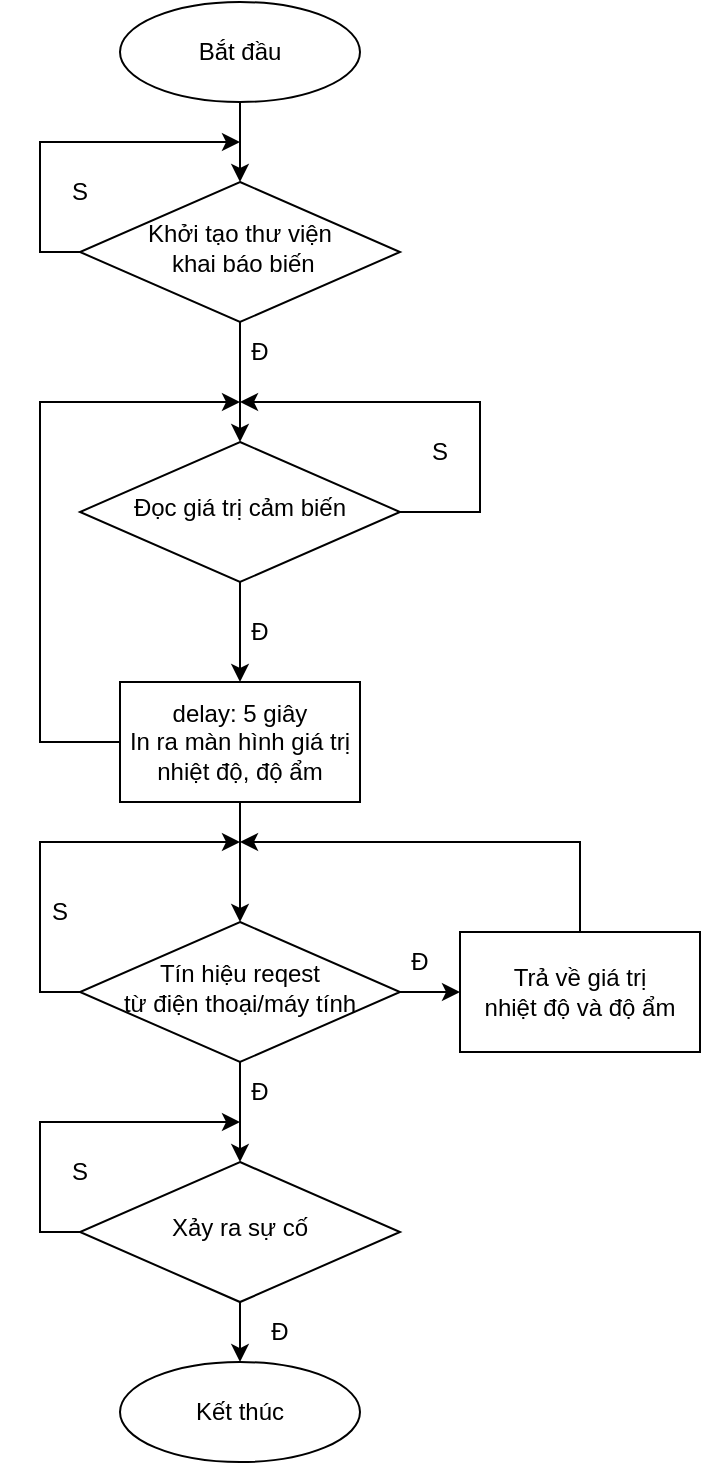 <mxfile version="18.0.6" type="device"><diagram id="C5RBs43oDa-KdzZeNtuy" name="Page-1"><mxGraphModel dx="1185" dy="729" grid="1" gridSize="10" guides="1" tooltips="1" connect="1" arrows="1" fold="1" page="1" pageScale="1" pageWidth="827" pageHeight="1169" math="0" shadow="0"><root><mxCell id="WIyWlLk6GJQsqaUBKTNV-0"/><mxCell id="WIyWlLk6GJQsqaUBKTNV-1" parent="WIyWlLk6GJQsqaUBKTNV-0"/><mxCell id="bCTXVSM9V1pyB4VN1ICk-1" style="edgeStyle=orthogonalEdgeStyle;rounded=0;orthogonalLoop=1;jettySize=auto;html=1;" edge="1" parent="WIyWlLk6GJQsqaUBKTNV-1" source="WIyWlLk6GJQsqaUBKTNV-6"><mxGeometry relative="1" as="geometry"><mxPoint x="220" y="140" as="targetPoint"/><Array as="points"><mxPoint x="120" y="195"/><mxPoint x="120" y="140"/></Array></mxGeometry></mxCell><mxCell id="bCTXVSM9V1pyB4VN1ICk-3" style="edgeStyle=orthogonalEdgeStyle;rounded=0;orthogonalLoop=1;jettySize=auto;html=1;entryX=0.5;entryY=0;entryDx=0;entryDy=0;" edge="1" parent="WIyWlLk6GJQsqaUBKTNV-1" source="WIyWlLk6GJQsqaUBKTNV-6" target="bCTXVSM9V1pyB4VN1ICk-4"><mxGeometry relative="1" as="geometry"><mxPoint x="220" y="250" as="targetPoint"/></mxGeometry></mxCell><mxCell id="WIyWlLk6GJQsqaUBKTNV-6" value="Khởi tạo thư viện&lt;br&gt;&amp;nbsp;khai báo biến" style="rhombus;whiteSpace=wrap;html=1;shadow=0;fontFamily=Helvetica;fontSize=12;align=center;strokeWidth=1;spacing=6;spacingTop=-4;" parent="WIyWlLk6GJQsqaUBKTNV-1" vertex="1"><mxGeometry x="140" y="160" width="160" height="70" as="geometry"/></mxCell><mxCell id="bCTXVSM9V1pyB4VN1ICk-14" style="edgeStyle=orthogonalEdgeStyle;rounded=0;orthogonalLoop=1;jettySize=auto;html=1;entryX=0;entryY=0.5;entryDx=0;entryDy=0;" edge="1" parent="WIyWlLk6GJQsqaUBKTNV-1" source="WIyWlLk6GJQsqaUBKTNV-10" target="dBS1-IxDZQMd6eFrZW__-0"><mxGeometry relative="1" as="geometry"/></mxCell><mxCell id="bCTXVSM9V1pyB4VN1ICk-17" style="edgeStyle=orthogonalEdgeStyle;rounded=0;orthogonalLoop=1;jettySize=auto;html=1;entryX=0.5;entryY=0;entryDx=0;entryDy=0;exitX=0.5;exitY=1;exitDx=0;exitDy=0;" edge="1" parent="WIyWlLk6GJQsqaUBKTNV-1" source="WIyWlLk6GJQsqaUBKTNV-10" target="bCTXVSM9V1pyB4VN1ICk-15"><mxGeometry relative="1" as="geometry"><mxPoint x="220.034" y="620.005" as="sourcePoint"/></mxGeometry></mxCell><mxCell id="bCTXVSM9V1pyB4VN1ICk-27" style="edgeStyle=orthogonalEdgeStyle;rounded=0;orthogonalLoop=1;jettySize=auto;html=1;" edge="1" parent="WIyWlLk6GJQsqaUBKTNV-1" source="WIyWlLk6GJQsqaUBKTNV-10"><mxGeometry relative="1" as="geometry"><mxPoint x="220" y="490" as="targetPoint"/><Array as="points"><mxPoint x="120" y="565"/><mxPoint x="120" y="490"/></Array></mxGeometry></mxCell><mxCell id="WIyWlLk6GJQsqaUBKTNV-10" value="Tín hiệu reqest &lt;br&gt;từ điện thoại/máy tính" style="rhombus;whiteSpace=wrap;html=1;shadow=0;fontFamily=Helvetica;fontSize=12;align=center;strokeWidth=1;spacing=6;spacingTop=-4;" parent="WIyWlLk6GJQsqaUBKTNV-1" vertex="1"><mxGeometry x="140" y="530" width="160" height="70" as="geometry"/></mxCell><mxCell id="bCTXVSM9V1pyB4VN1ICk-16" style="edgeStyle=orthogonalEdgeStyle;rounded=0;orthogonalLoop=1;jettySize=auto;html=1;" edge="1" parent="WIyWlLk6GJQsqaUBKTNV-1" source="dBS1-IxDZQMd6eFrZW__-0"><mxGeometry relative="1" as="geometry"><mxPoint x="220" y="490" as="targetPoint"/><Array as="points"><mxPoint x="390" y="490"/></Array></mxGeometry></mxCell><mxCell id="dBS1-IxDZQMd6eFrZW__-0" value="Trả về giá trị &lt;br&gt;nhiệt độ và độ ẩm" style="rounded=0;whiteSpace=wrap;html=1;" parent="WIyWlLk6GJQsqaUBKTNV-1" vertex="1"><mxGeometry x="330" y="535" width="120" height="60" as="geometry"/></mxCell><mxCell id="bCTXVSM9V1pyB4VN1ICk-6" style="edgeStyle=orthogonalEdgeStyle;rounded=0;orthogonalLoop=1;jettySize=auto;html=1;" edge="1" parent="WIyWlLk6GJQsqaUBKTNV-1" source="dBS1-IxDZQMd6eFrZW__-1"><mxGeometry relative="1" as="geometry"><mxPoint x="220" y="270" as="targetPoint"/><Array as="points"><mxPoint x="120" y="440"/><mxPoint x="120" y="270"/></Array></mxGeometry></mxCell><mxCell id="bCTXVSM9V1pyB4VN1ICk-13" style="edgeStyle=orthogonalEdgeStyle;rounded=0;orthogonalLoop=1;jettySize=auto;html=1;entryX=0.5;entryY=0;entryDx=0;entryDy=0;" edge="1" parent="WIyWlLk6GJQsqaUBKTNV-1" source="dBS1-IxDZQMd6eFrZW__-1" target="WIyWlLk6GJQsqaUBKTNV-10"><mxGeometry relative="1" as="geometry"/></mxCell><mxCell id="dBS1-IxDZQMd6eFrZW__-1" value="delay: 5 giây&lt;br&gt;In ra màn hình giá trị nhiệt độ, độ ẩm" style="rounded=0;whiteSpace=wrap;html=1;" parent="WIyWlLk6GJQsqaUBKTNV-1" vertex="1"><mxGeometry x="160" y="410" width="120" height="60" as="geometry"/></mxCell><mxCell id="bCTXVSM9V1pyB4VN1ICk-0" style="edgeStyle=orthogonalEdgeStyle;rounded=0;orthogonalLoop=1;jettySize=auto;html=1;entryX=0.5;entryY=0;entryDx=0;entryDy=0;" edge="1" parent="WIyWlLk6GJQsqaUBKTNV-1" source="iX1iJ7dhC4yPsDlUYKVj-0" target="WIyWlLk6GJQsqaUBKTNV-6"><mxGeometry relative="1" as="geometry"/></mxCell><mxCell id="iX1iJ7dhC4yPsDlUYKVj-0" value="Bắt đầu" style="ellipse;whiteSpace=wrap;html=1;" parent="WIyWlLk6GJQsqaUBKTNV-1" vertex="1"><mxGeometry x="160" y="70" width="120" height="50" as="geometry"/></mxCell><mxCell id="bCTXVSM9V1pyB4VN1ICk-5" style="edgeStyle=orthogonalEdgeStyle;rounded=0;orthogonalLoop=1;jettySize=auto;html=1;entryX=0.5;entryY=0;entryDx=0;entryDy=0;" edge="1" parent="WIyWlLk6GJQsqaUBKTNV-1" source="bCTXVSM9V1pyB4VN1ICk-4" target="dBS1-IxDZQMd6eFrZW__-1"><mxGeometry relative="1" as="geometry"/></mxCell><mxCell id="bCTXVSM9V1pyB4VN1ICk-7" style="edgeStyle=orthogonalEdgeStyle;rounded=0;orthogonalLoop=1;jettySize=auto;html=1;" edge="1" parent="WIyWlLk6GJQsqaUBKTNV-1" source="bCTXVSM9V1pyB4VN1ICk-4"><mxGeometry relative="1" as="geometry"><mxPoint x="220" y="270" as="targetPoint"/><Array as="points"><mxPoint x="340" y="325"/><mxPoint x="340" y="270"/></Array></mxGeometry></mxCell><mxCell id="bCTXVSM9V1pyB4VN1ICk-4" value="Đọc giá trị cảm biến" style="rhombus;whiteSpace=wrap;html=1;shadow=0;fontFamily=Helvetica;fontSize=12;align=center;strokeWidth=1;spacing=6;spacingTop=-4;" vertex="1" parent="WIyWlLk6GJQsqaUBKTNV-1"><mxGeometry x="140" y="290" width="160" height="70" as="geometry"/></mxCell><mxCell id="bCTXVSM9V1pyB4VN1ICk-9" value="Đ" style="text;html=1;strokeColor=none;fillColor=none;align=center;verticalAlign=middle;whiteSpace=wrap;rounded=0;" vertex="1" parent="WIyWlLk6GJQsqaUBKTNV-1"><mxGeometry x="200" y="230" width="60" height="30" as="geometry"/></mxCell><mxCell id="bCTXVSM9V1pyB4VN1ICk-11" value="S" style="text;html=1;strokeColor=none;fillColor=none;align=center;verticalAlign=middle;whiteSpace=wrap;rounded=0;" vertex="1" parent="WIyWlLk6GJQsqaUBKTNV-1"><mxGeometry x="290" y="280" width="60" height="30" as="geometry"/></mxCell><mxCell id="bCTXVSM9V1pyB4VN1ICk-12" value="Đ" style="text;html=1;strokeColor=none;fillColor=none;align=center;verticalAlign=middle;whiteSpace=wrap;rounded=0;" vertex="1" parent="WIyWlLk6GJQsqaUBKTNV-1"><mxGeometry x="200" y="370" width="60" height="30" as="geometry"/></mxCell><mxCell id="bCTXVSM9V1pyB4VN1ICk-19" style="edgeStyle=orthogonalEdgeStyle;rounded=0;orthogonalLoop=1;jettySize=auto;html=1;entryX=0.5;entryY=0;entryDx=0;entryDy=0;" edge="1" parent="WIyWlLk6GJQsqaUBKTNV-1" source="bCTXVSM9V1pyB4VN1ICk-15" target="bCTXVSM9V1pyB4VN1ICk-18"><mxGeometry relative="1" as="geometry"/></mxCell><mxCell id="bCTXVSM9V1pyB4VN1ICk-20" style="edgeStyle=orthogonalEdgeStyle;rounded=0;orthogonalLoop=1;jettySize=auto;html=1;" edge="1" parent="WIyWlLk6GJQsqaUBKTNV-1" source="bCTXVSM9V1pyB4VN1ICk-15"><mxGeometry relative="1" as="geometry"><mxPoint x="220" y="630.02" as="targetPoint"/><Array as="points"><mxPoint x="120" y="685.02"/><mxPoint x="120" y="630.02"/></Array></mxGeometry></mxCell><mxCell id="bCTXVSM9V1pyB4VN1ICk-15" value="Xảy ra sự cố" style="rhombus;whiteSpace=wrap;html=1;shadow=0;fontFamily=Helvetica;fontSize=12;align=center;strokeWidth=1;spacing=6;spacingTop=-4;" vertex="1" parent="WIyWlLk6GJQsqaUBKTNV-1"><mxGeometry x="140" y="650.02" width="160" height="70" as="geometry"/></mxCell><mxCell id="bCTXVSM9V1pyB4VN1ICk-18" value="Kết thúc" style="ellipse;whiteSpace=wrap;html=1;" vertex="1" parent="WIyWlLk6GJQsqaUBKTNV-1"><mxGeometry x="160" y="750.02" width="120" height="50" as="geometry"/></mxCell><mxCell id="bCTXVSM9V1pyB4VN1ICk-21" value="Đ" style="text;html=1;strokeColor=none;fillColor=none;align=center;verticalAlign=middle;whiteSpace=wrap;rounded=0;" vertex="1" parent="WIyWlLk6GJQsqaUBKTNV-1"><mxGeometry x="200" y="600" width="60" height="30" as="geometry"/></mxCell><mxCell id="bCTXVSM9V1pyB4VN1ICk-22" value="S" style="text;html=1;strokeColor=none;fillColor=none;align=center;verticalAlign=middle;whiteSpace=wrap;rounded=0;" vertex="1" parent="WIyWlLk6GJQsqaUBKTNV-1"><mxGeometry x="110" y="640" width="60" height="30" as="geometry"/></mxCell><mxCell id="bCTXVSM9V1pyB4VN1ICk-23" value="Đ" style="text;html=1;strokeColor=none;fillColor=none;align=center;verticalAlign=middle;whiteSpace=wrap;rounded=0;" vertex="1" parent="WIyWlLk6GJQsqaUBKTNV-1"><mxGeometry x="210" y="720.02" width="60" height="30" as="geometry"/></mxCell><mxCell id="bCTXVSM9V1pyB4VN1ICk-24" value="Đ" style="text;html=1;strokeColor=none;fillColor=none;align=center;verticalAlign=middle;whiteSpace=wrap;rounded=0;" vertex="1" parent="WIyWlLk6GJQsqaUBKTNV-1"><mxGeometry x="280" y="535" width="60" height="30" as="geometry"/></mxCell><mxCell id="bCTXVSM9V1pyB4VN1ICk-26" value="S" style="text;html=1;strokeColor=none;fillColor=none;align=center;verticalAlign=middle;whiteSpace=wrap;rounded=0;" vertex="1" parent="WIyWlLk6GJQsqaUBKTNV-1"><mxGeometry x="110" y="150" width="60" height="30" as="geometry"/></mxCell><mxCell id="bCTXVSM9V1pyB4VN1ICk-28" value="S" style="text;html=1;strokeColor=none;fillColor=none;align=center;verticalAlign=middle;whiteSpace=wrap;rounded=0;" vertex="1" parent="WIyWlLk6GJQsqaUBKTNV-1"><mxGeometry x="100" y="510" width="60" height="30" as="geometry"/></mxCell></root></mxGraphModel></diagram></mxfile>